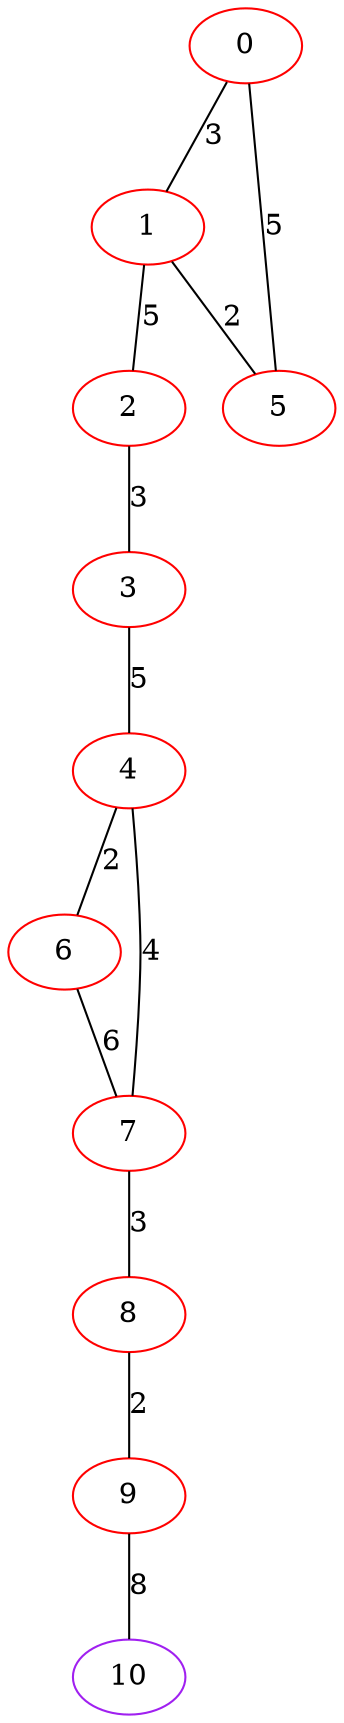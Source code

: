graph "" {
0 [color=red, weight=1];
1 [color=red, weight=1];
2 [color=red, weight=1];
3 [color=red, weight=1];
4 [color=red, weight=1];
5 [color=red, weight=1];
6 [color=red, weight=1];
7 [color=red, weight=1];
8 [color=red, weight=1];
9 [color=red, weight=1];
10 [color=purple, weight=4];
0 -- 1  [key=0, label=3];
0 -- 5  [key=0, label=5];
1 -- 2  [key=0, label=5];
1 -- 5  [key=0, label=2];
2 -- 3  [key=0, label=3];
3 -- 4  [key=0, label=5];
4 -- 6  [key=0, label=2];
4 -- 7  [key=0, label=4];
6 -- 7  [key=0, label=6];
7 -- 8  [key=0, label=3];
8 -- 9  [key=0, label=2];
9 -- 10  [key=0, label=8];
}
